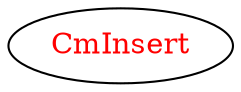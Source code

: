 digraph dependencyGraph {
 concentrate=true;
 ranksep="2.0";
 rankdir="LR"; 
 splines="ortho";
"CmInsert" [fontcolor="red"];
}